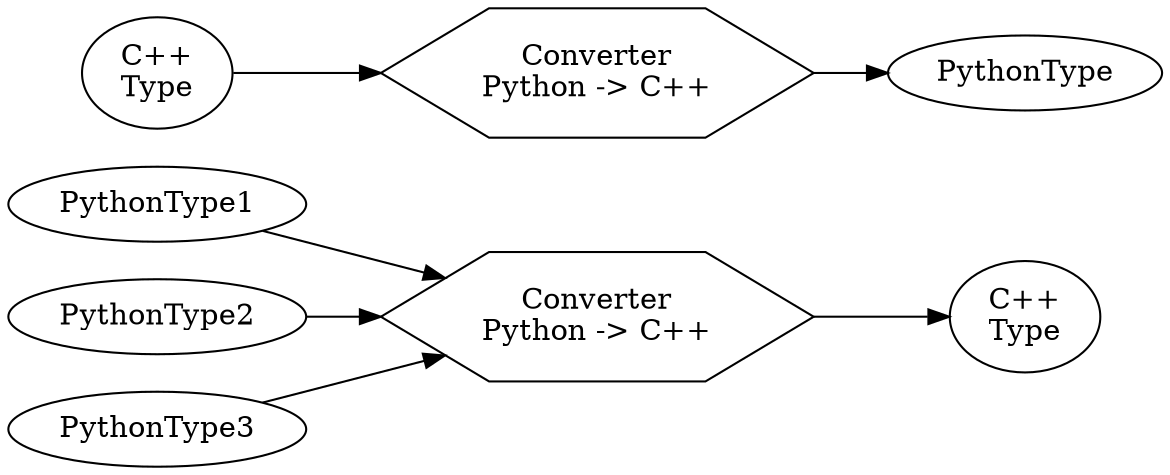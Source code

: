 digraph Conversions {
    rankdir=LR
    CppType1 [ label="C++\nType" ]
    Converter1 [ label="Converter\nPython -> C++", shape=hexagon ]
    PythonType1 -> Converter1
    PythonType2 -> Converter1
    PythonType3 -> Converter1
    Converter1 -> CppType1

    CppType2 [ label="C++\nType" ]
    PythonType4 [ label="PythonType" ]
    Converter2 [ label="Converter\nPython -> C++", shape=hexagon ]
    CppType2 -> Converter2 -> PythonType4
}